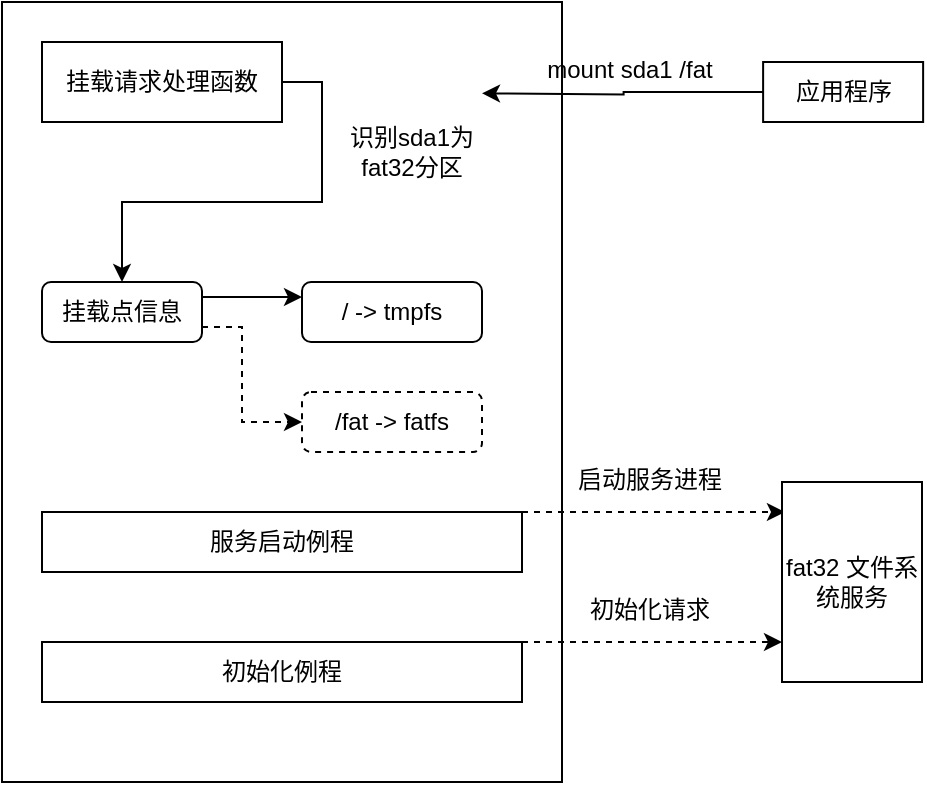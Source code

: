 <mxfile version="20.7.4" type="github">
  <diagram id="-ph1VZeKFPuWezGYUxOl" name="第 1 页">
    <mxGraphModel dx="882" dy="540" grid="1" gridSize="10" guides="1" tooltips="1" connect="1" arrows="1" fold="1" page="1" pageScale="1" pageWidth="827" pageHeight="1169" math="0" shadow="0">
      <root>
        <mxCell id="0" />
        <mxCell id="1" parent="0" />
        <mxCell id="1zdQRvUmRYIISdl57qAJ-15" value="" style="rounded=0;whiteSpace=wrap;html=1;" parent="1" vertex="1">
          <mxGeometry x="90" y="110" width="280" height="390" as="geometry" />
        </mxCell>
        <mxCell id="1zdQRvUmRYIISdl57qAJ-19" style="edgeStyle=orthogonalEdgeStyle;rounded=0;orthogonalLoop=1;jettySize=auto;html=1;exitX=1;exitY=0.25;exitDx=0;exitDy=0;entryX=0;entryY=0.25;entryDx=0;entryDy=0;" parent="1" source="1zdQRvUmRYIISdl57qAJ-16" target="1zdQRvUmRYIISdl57qAJ-17" edge="1">
          <mxGeometry relative="1" as="geometry" />
        </mxCell>
        <mxCell id="1zdQRvUmRYIISdl57qAJ-20" style="edgeStyle=orthogonalEdgeStyle;rounded=0;orthogonalLoop=1;jettySize=auto;html=1;exitX=1;exitY=0.75;exitDx=0;exitDy=0;entryX=0;entryY=0.5;entryDx=0;entryDy=0;dashed=1;" parent="1" source="1zdQRvUmRYIISdl57qAJ-16" target="1zdQRvUmRYIISdl57qAJ-18" edge="1">
          <mxGeometry relative="1" as="geometry">
            <Array as="points">
              <mxPoint x="210" y="273" />
              <mxPoint x="210" y="320" />
            </Array>
          </mxGeometry>
        </mxCell>
        <mxCell id="1zdQRvUmRYIISdl57qAJ-16" value="挂载点信息" style="rounded=1;whiteSpace=wrap;html=1;" parent="1" vertex="1">
          <mxGeometry x="110" y="250" width="80" height="30" as="geometry" />
        </mxCell>
        <mxCell id="1zdQRvUmRYIISdl57qAJ-17" value="/ -&amp;gt; tmpfs" style="rounded=1;whiteSpace=wrap;html=1;" parent="1" vertex="1">
          <mxGeometry x="240" y="250" width="90" height="30" as="geometry" />
        </mxCell>
        <mxCell id="1zdQRvUmRYIISdl57qAJ-18" value="/fat -&amp;gt; fatfs" style="rounded=1;whiteSpace=wrap;html=1;dashed=1;" parent="1" vertex="1">
          <mxGeometry x="240" y="305" width="90" height="30" as="geometry" />
        </mxCell>
        <mxCell id="1zdQRvUmRYIISdl57qAJ-31" style="edgeStyle=orthogonalEdgeStyle;rounded=0;orthogonalLoop=1;jettySize=auto;html=1;exitX=1;exitY=0;exitDx=0;exitDy=0;entryX=0.021;entryY=0.15;entryDx=0;entryDy=0;dashed=1;entryPerimeter=0;" parent="1" source="1zdQRvUmRYIISdl57qAJ-21" target="1zdQRvUmRYIISdl57qAJ-22" edge="1">
          <mxGeometry relative="1" as="geometry">
            <Array as="points">
              <mxPoint x="380" y="365" />
              <mxPoint x="380" y="365" />
            </Array>
          </mxGeometry>
        </mxCell>
        <mxCell id="1zdQRvUmRYIISdl57qAJ-21" value="服务启动例程" style="rounded=0;whiteSpace=wrap;html=1;" parent="1" vertex="1">
          <mxGeometry x="110" y="365" width="240" height="30" as="geometry" />
        </mxCell>
        <mxCell id="1zdQRvUmRYIISdl57qAJ-22" value="fat32 文件系统服务" style="rounded=0;whiteSpace=wrap;html=1;" parent="1" vertex="1">
          <mxGeometry x="480" y="350" width="70" height="100" as="geometry" />
        </mxCell>
        <mxCell id="1zdQRvUmRYIISdl57qAJ-25" style="edgeStyle=orthogonalEdgeStyle;rounded=0;orthogonalLoop=1;jettySize=auto;html=1;exitX=0;exitY=0.5;exitDx=0;exitDy=0;entryX=0.998;entryY=0.094;entryDx=0;entryDy=0;entryPerimeter=0;" parent="1" source="1zdQRvUmRYIISdl57qAJ-23" edge="1">
          <mxGeometry relative="1" as="geometry">
            <mxPoint x="330.0" y="155.66" as="targetPoint" />
          </mxGeometry>
        </mxCell>
        <mxCell id="1zdQRvUmRYIISdl57qAJ-23" value="应用程序" style="rounded=0;whiteSpace=wrap;html=1;" parent="1" vertex="1">
          <mxGeometry x="470.56" y="140" width="80" height="30" as="geometry" />
        </mxCell>
        <mxCell id="1zdQRvUmRYIISdl57qAJ-33" style="edgeStyle=orthogonalEdgeStyle;rounded=0;orthogonalLoop=1;jettySize=auto;html=1;exitX=1;exitY=0;exitDx=0;exitDy=0;dashed=1;" parent="1" source="1zdQRvUmRYIISdl57qAJ-24" edge="1">
          <mxGeometry relative="1" as="geometry">
            <mxPoint x="480" y="430" as="targetPoint" />
            <Array as="points">
              <mxPoint x="480" y="430" />
            </Array>
          </mxGeometry>
        </mxCell>
        <mxCell id="1zdQRvUmRYIISdl57qAJ-24" value="初始化例程" style="rounded=0;whiteSpace=wrap;html=1;" parent="1" vertex="1">
          <mxGeometry x="110" y="430" width="240" height="30" as="geometry" />
        </mxCell>
        <mxCell id="1zdQRvUmRYIISdl57qAJ-26" value="mount sda1 /fat" style="text;html=1;strokeColor=none;fillColor=none;align=center;verticalAlign=middle;whiteSpace=wrap;rounded=0;" parent="1" vertex="1">
          <mxGeometry x="350.56" y="129" width="106" height="30" as="geometry" />
        </mxCell>
        <mxCell id="1zdQRvUmRYIISdl57qAJ-29" style="edgeStyle=orthogonalEdgeStyle;rounded=0;orthogonalLoop=1;jettySize=auto;html=1;exitX=1;exitY=0.5;exitDx=0;exitDy=0;entryX=0.5;entryY=0;entryDx=0;entryDy=0;" parent="1" source="1zdQRvUmRYIISdl57qAJ-28" target="1zdQRvUmRYIISdl57qAJ-16" edge="1">
          <mxGeometry relative="1" as="geometry" />
        </mxCell>
        <mxCell id="1zdQRvUmRYIISdl57qAJ-28" value="挂载请求处理函数" style="rounded=0;whiteSpace=wrap;html=1;" parent="1" vertex="1">
          <mxGeometry x="110" y="130" width="120" height="40" as="geometry" />
        </mxCell>
        <mxCell id="1zdQRvUmRYIISdl57qAJ-30" value="识别sda1为fat32分区" style="text;html=1;strokeColor=none;fillColor=none;align=center;verticalAlign=middle;whiteSpace=wrap;rounded=0;" parent="1" vertex="1">
          <mxGeometry x="250" y="170" width="90" height="30" as="geometry" />
        </mxCell>
        <mxCell id="1zdQRvUmRYIISdl57qAJ-32" value="启动服务进程" style="text;html=1;strokeColor=none;fillColor=none;align=center;verticalAlign=middle;whiteSpace=wrap;rounded=0;dashed=1;" parent="1" vertex="1">
          <mxGeometry x="359" y="334" width="110" height="30" as="geometry" />
        </mxCell>
        <mxCell id="1zdQRvUmRYIISdl57qAJ-34" value="初始化请求" style="text;html=1;strokeColor=none;fillColor=none;align=center;verticalAlign=middle;whiteSpace=wrap;rounded=0;dashed=1;" parent="1" vertex="1">
          <mxGeometry x="374" y="399" width="80" height="30" as="geometry" />
        </mxCell>
      </root>
    </mxGraphModel>
  </diagram>
</mxfile>
